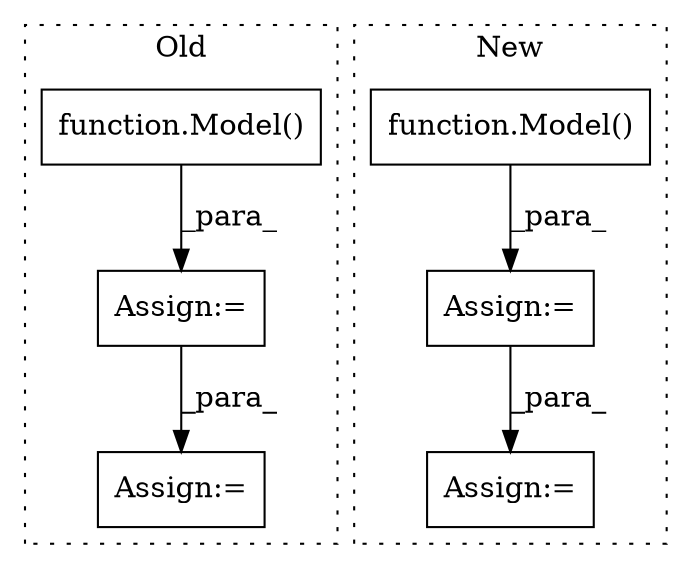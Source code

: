 digraph G {
subgraph cluster0 {
1 [label="function.Model()" a="75" s="1341,1366" l="6,1" shape="box"];
3 [label="Assign:=" a="68" s="2051" l="3" shape="box"];
6 [label="Assign:=" a="68" s="1338" l="3" shape="box"];
label = "Old";
style="dotted";
}
subgraph cluster1 {
2 [label="function.Model()" a="75" s="2117,2141" l="6,1" shape="box"];
4 [label="Assign:=" a="68" s="2915" l="3" shape="box"];
5 [label="Assign:=" a="68" s="2705" l="3" shape="box"];
label = "New";
style="dotted";
}
1 -> 6 [label="_para_"];
2 -> 5 [label="_para_"];
5 -> 4 [label="_para_"];
6 -> 3 [label="_para_"];
}